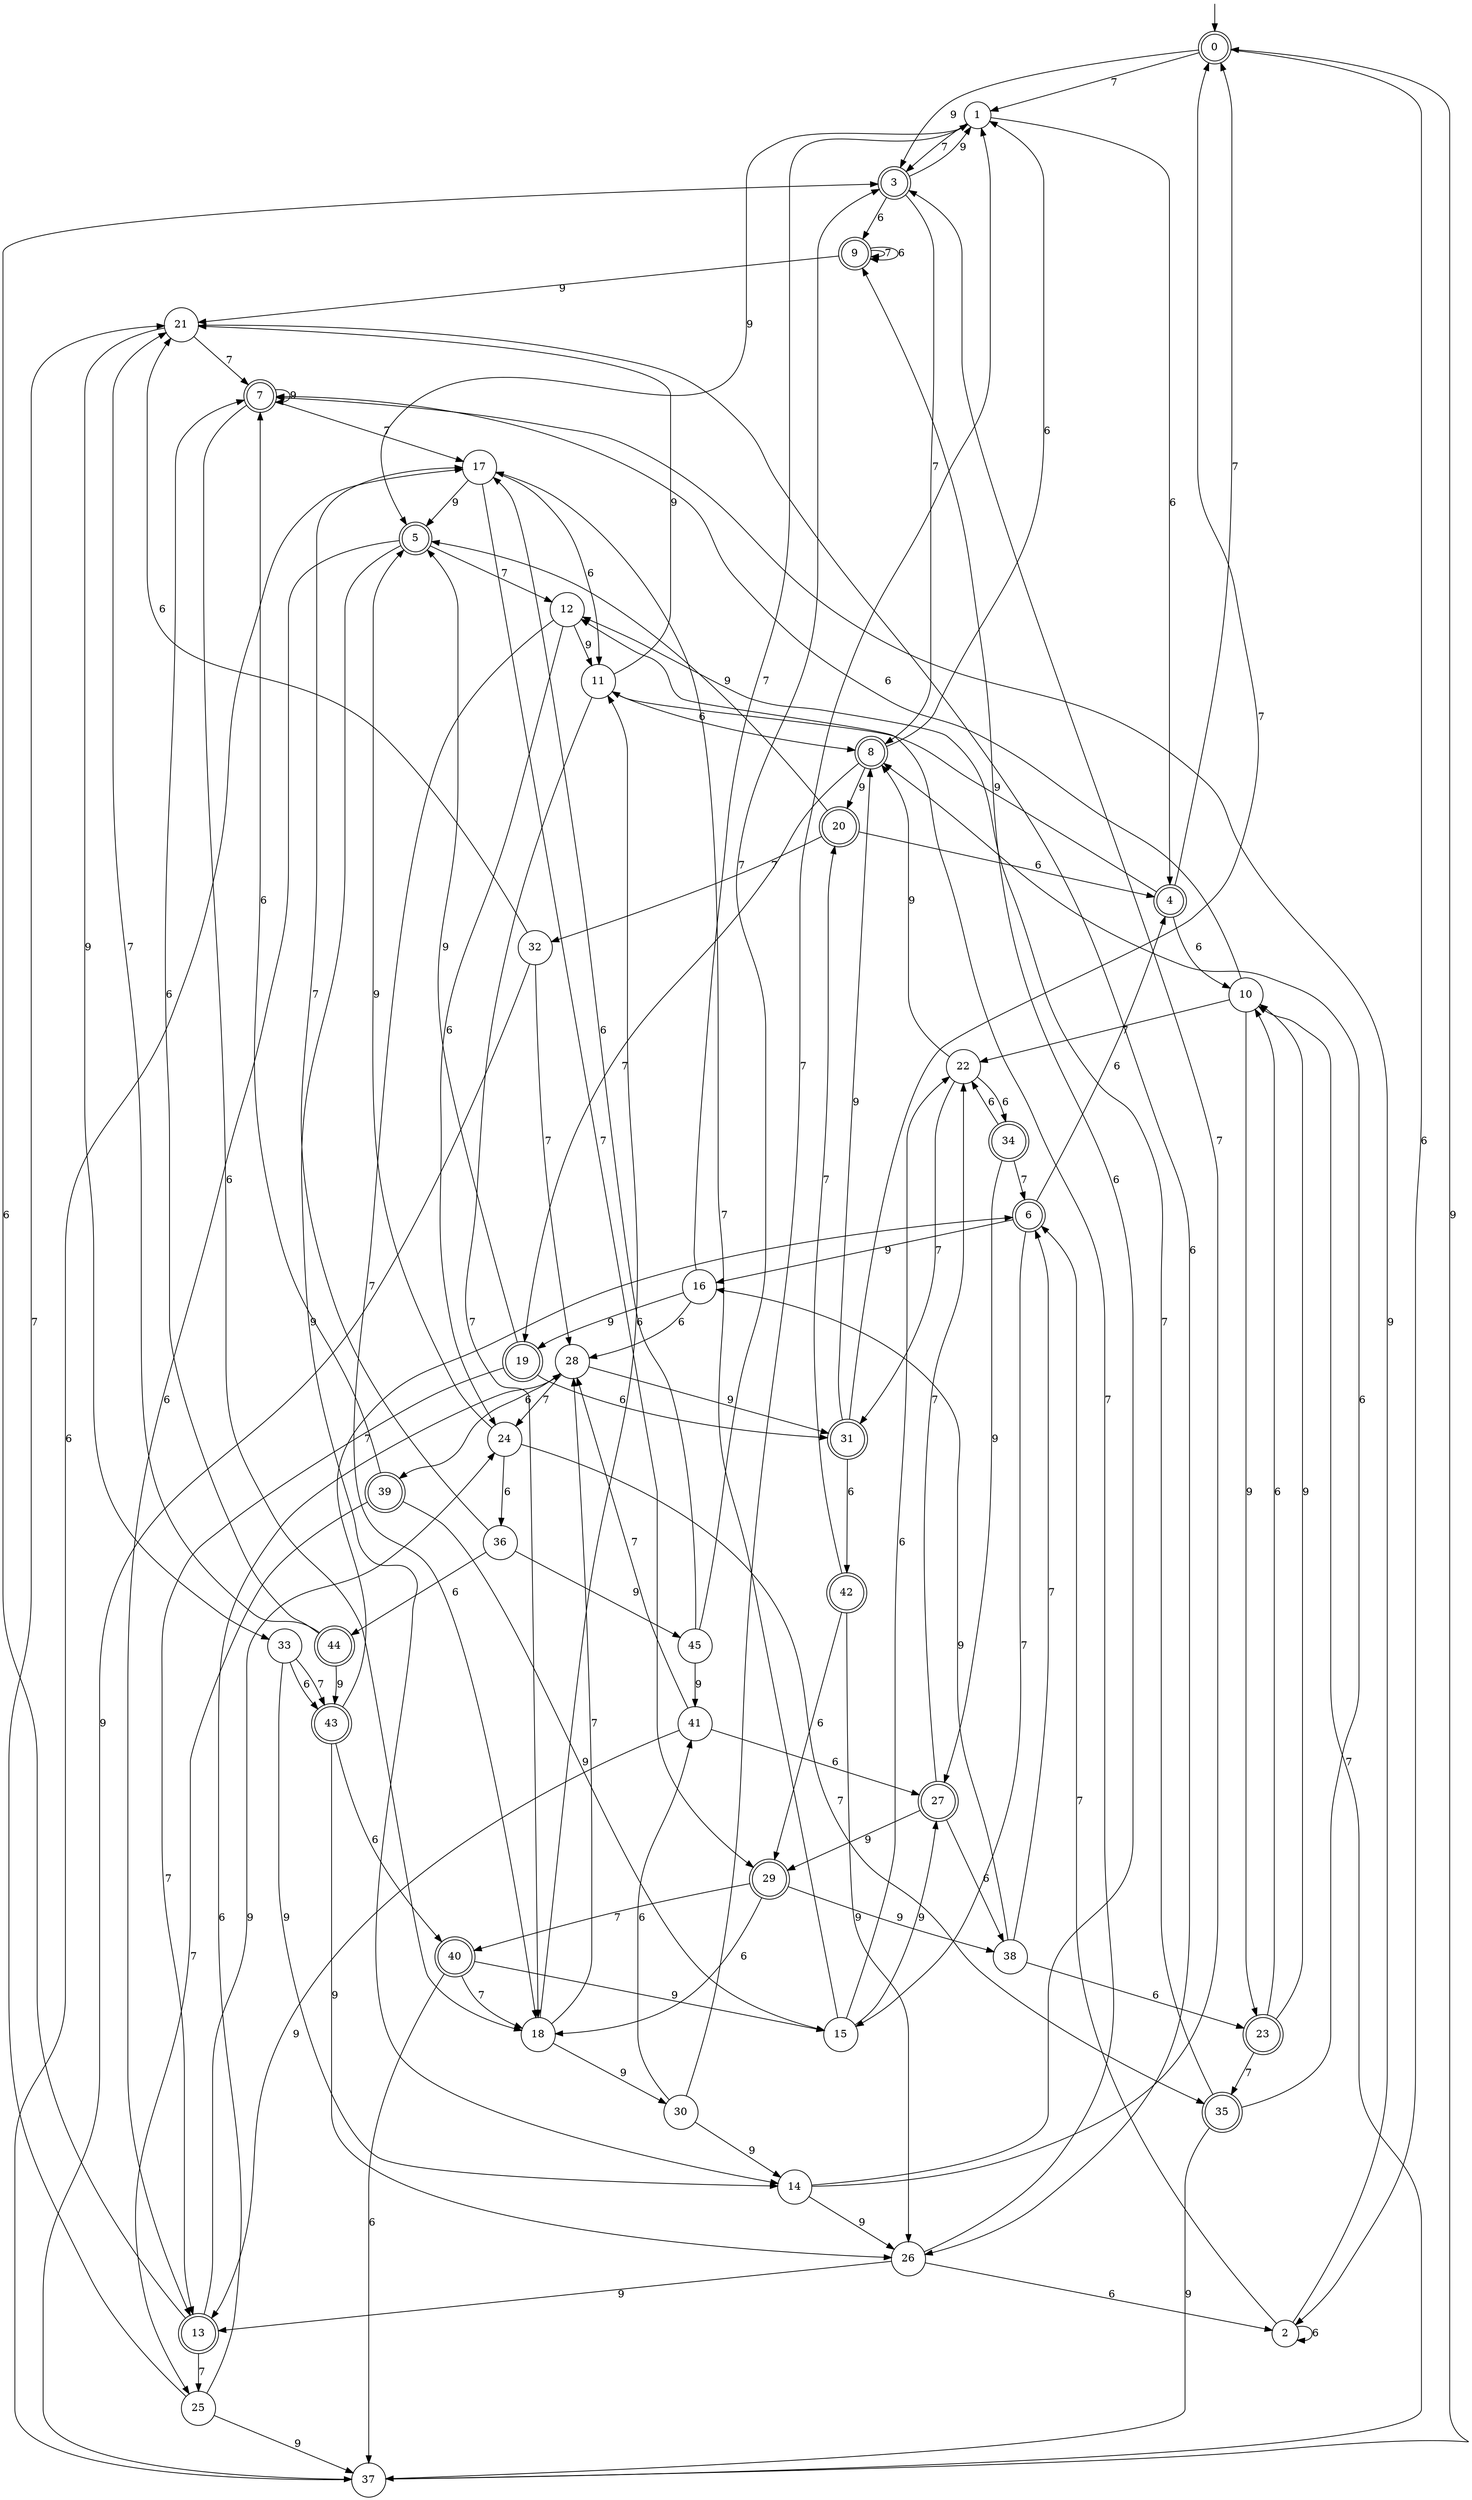digraph g {

	s0 [shape="doublecircle" label="0"];
	s1 [shape="circle" label="1"];
	s2 [shape="circle" label="2"];
	s3 [shape="doublecircle" label="3"];
	s4 [shape="doublecircle" label="4"];
	s5 [shape="doublecircle" label="5"];
	s6 [shape="doublecircle" label="6"];
	s7 [shape="doublecircle" label="7"];
	s8 [shape="doublecircle" label="8"];
	s9 [shape="doublecircle" label="9"];
	s10 [shape="circle" label="10"];
	s11 [shape="circle" label="11"];
	s12 [shape="circle" label="12"];
	s13 [shape="doublecircle" label="13"];
	s14 [shape="circle" label="14"];
	s15 [shape="circle" label="15"];
	s16 [shape="circle" label="16"];
	s17 [shape="circle" label="17"];
	s18 [shape="circle" label="18"];
	s19 [shape="doublecircle" label="19"];
	s20 [shape="doublecircle" label="20"];
	s21 [shape="circle" label="21"];
	s22 [shape="circle" label="22"];
	s23 [shape="doublecircle" label="23"];
	s24 [shape="circle" label="24"];
	s25 [shape="circle" label="25"];
	s26 [shape="circle" label="26"];
	s27 [shape="doublecircle" label="27"];
	s28 [shape="circle" label="28"];
	s29 [shape="doublecircle" label="29"];
	s30 [shape="circle" label="30"];
	s31 [shape="doublecircle" label="31"];
	s32 [shape="circle" label="32"];
	s33 [shape="circle" label="33"];
	s34 [shape="doublecircle" label="34"];
	s35 [shape="doublecircle" label="35"];
	s36 [shape="circle" label="36"];
	s37 [shape="circle" label="37"];
	s38 [shape="circle" label="38"];
	s39 [shape="doublecircle" label="39"];
	s40 [shape="doublecircle" label="40"];
	s41 [shape="circle" label="41"];
	s42 [shape="doublecircle" label="42"];
	s43 [shape="doublecircle" label="43"];
	s44 [shape="doublecircle" label="44"];
	s45 [shape="circle" label="45"];
	s0 -> s1 [label="7"];
	s0 -> s2 [label="6"];
	s0 -> s3 [label="9"];
	s1 -> s3 [label="7"];
	s1 -> s4 [label="6"];
	s1 -> s5 [label="9"];
	s2 -> s6 [label="7"];
	s2 -> s2 [label="6"];
	s2 -> s7 [label="9"];
	s3 -> s8 [label="7"];
	s3 -> s9 [label="6"];
	s3 -> s1 [label="9"];
	s4 -> s0 [label="7"];
	s4 -> s10 [label="6"];
	s4 -> s11 [label="9"];
	s5 -> s12 [label="7"];
	s5 -> s13 [label="6"];
	s5 -> s14 [label="9"];
	s6 -> s15 [label="7"];
	s6 -> s4 [label="6"];
	s6 -> s16 [label="9"];
	s7 -> s17 [label="7"];
	s7 -> s18 [label="6"];
	s7 -> s7 [label="9"];
	s8 -> s19 [label="7"];
	s8 -> s1 [label="6"];
	s8 -> s20 [label="9"];
	s9 -> s9 [label="7"];
	s9 -> s9 [label="6"];
	s9 -> s21 [label="9"];
	s10 -> s22 [label="7"];
	s10 -> s7 [label="6"];
	s10 -> s23 [label="9"];
	s11 -> s18 [label="7"];
	s11 -> s8 [label="6"];
	s11 -> s21 [label="9"];
	s12 -> s18 [label="7"];
	s12 -> s24 [label="6"];
	s12 -> s11 [label="9"];
	s13 -> s25 [label="7"];
	s13 -> s3 [label="6"];
	s13 -> s24 [label="9"];
	s14 -> s3 [label="7"];
	s14 -> s9 [label="6"];
	s14 -> s26 [label="9"];
	s15 -> s17 [label="7"];
	s15 -> s22 [label="6"];
	s15 -> s27 [label="9"];
	s16 -> s1 [label="7"];
	s16 -> s28 [label="6"];
	s16 -> s19 [label="9"];
	s17 -> s29 [label="7"];
	s17 -> s11 [label="6"];
	s17 -> s5 [label="9"];
	s18 -> s28 [label="7"];
	s18 -> s11 [label="6"];
	s18 -> s30 [label="9"];
	s19 -> s13 [label="7"];
	s19 -> s31 [label="6"];
	s19 -> s5 [label="9"];
	s20 -> s32 [label="7"];
	s20 -> s4 [label="6"];
	s20 -> s5 [label="9"];
	s21 -> s7 [label="7"];
	s21 -> s26 [label="6"];
	s21 -> s33 [label="9"];
	s22 -> s31 [label="7"];
	s22 -> s34 [label="6"];
	s22 -> s8 [label="9"];
	s23 -> s35 [label="7"];
	s23 -> s10 [label="6"];
	s23 -> s10 [label="9"];
	s24 -> s35 [label="7"];
	s24 -> s36 [label="6"];
	s24 -> s5 [label="9"];
	s25 -> s21 [label="7"];
	s25 -> s28 [label="6"];
	s25 -> s37 [label="9"];
	s26 -> s12 [label="7"];
	s26 -> s2 [label="6"];
	s26 -> s13 [label="9"];
	s27 -> s22 [label="7"];
	s27 -> s38 [label="6"];
	s27 -> s29 [label="9"];
	s28 -> s24 [label="7"];
	s28 -> s39 [label="6"];
	s28 -> s31 [label="9"];
	s29 -> s40 [label="7"];
	s29 -> s18 [label="6"];
	s29 -> s38 [label="9"];
	s30 -> s1 [label="7"];
	s30 -> s41 [label="6"];
	s30 -> s14 [label="9"];
	s31 -> s0 [label="7"];
	s31 -> s42 [label="6"];
	s31 -> s8 [label="9"];
	s32 -> s28 [label="7"];
	s32 -> s21 [label="6"];
	s32 -> s37 [label="9"];
	s33 -> s43 [label="7"];
	s33 -> s43 [label="6"];
	s33 -> s14 [label="9"];
	s34 -> s6 [label="7"];
	s34 -> s22 [label="6"];
	s34 -> s27 [label="9"];
	s35 -> s12 [label="7"];
	s35 -> s8 [label="6"];
	s35 -> s37 [label="9"];
	s36 -> s17 [label="7"];
	s36 -> s44 [label="6"];
	s36 -> s45 [label="9"];
	s37 -> s10 [label="7"];
	s37 -> s17 [label="6"];
	s37 -> s0 [label="9"];
	s38 -> s6 [label="7"];
	s38 -> s23 [label="6"];
	s38 -> s16 [label="9"];
	s39 -> s25 [label="7"];
	s39 -> s7 [label="6"];
	s39 -> s15 [label="9"];
	s40 -> s18 [label="7"];
	s40 -> s37 [label="6"];
	s40 -> s15 [label="9"];
	s41 -> s28 [label="7"];
	s41 -> s27 [label="6"];
	s41 -> s13 [label="9"];
	s42 -> s20 [label="7"];
	s42 -> s29 [label="6"];
	s42 -> s26 [label="9"];
	s43 -> s6 [label="7"];
	s43 -> s40 [label="6"];
	s43 -> s26 [label="9"];
	s44 -> s21 [label="7"];
	s44 -> s7 [label="6"];
	s44 -> s43 [label="9"];
	s45 -> s3 [label="7"];
	s45 -> s17 [label="6"];
	s45 -> s41 [label="9"];

__start0 [label="" shape="none" width="0" height="0"];
__start0 -> s0;

}
